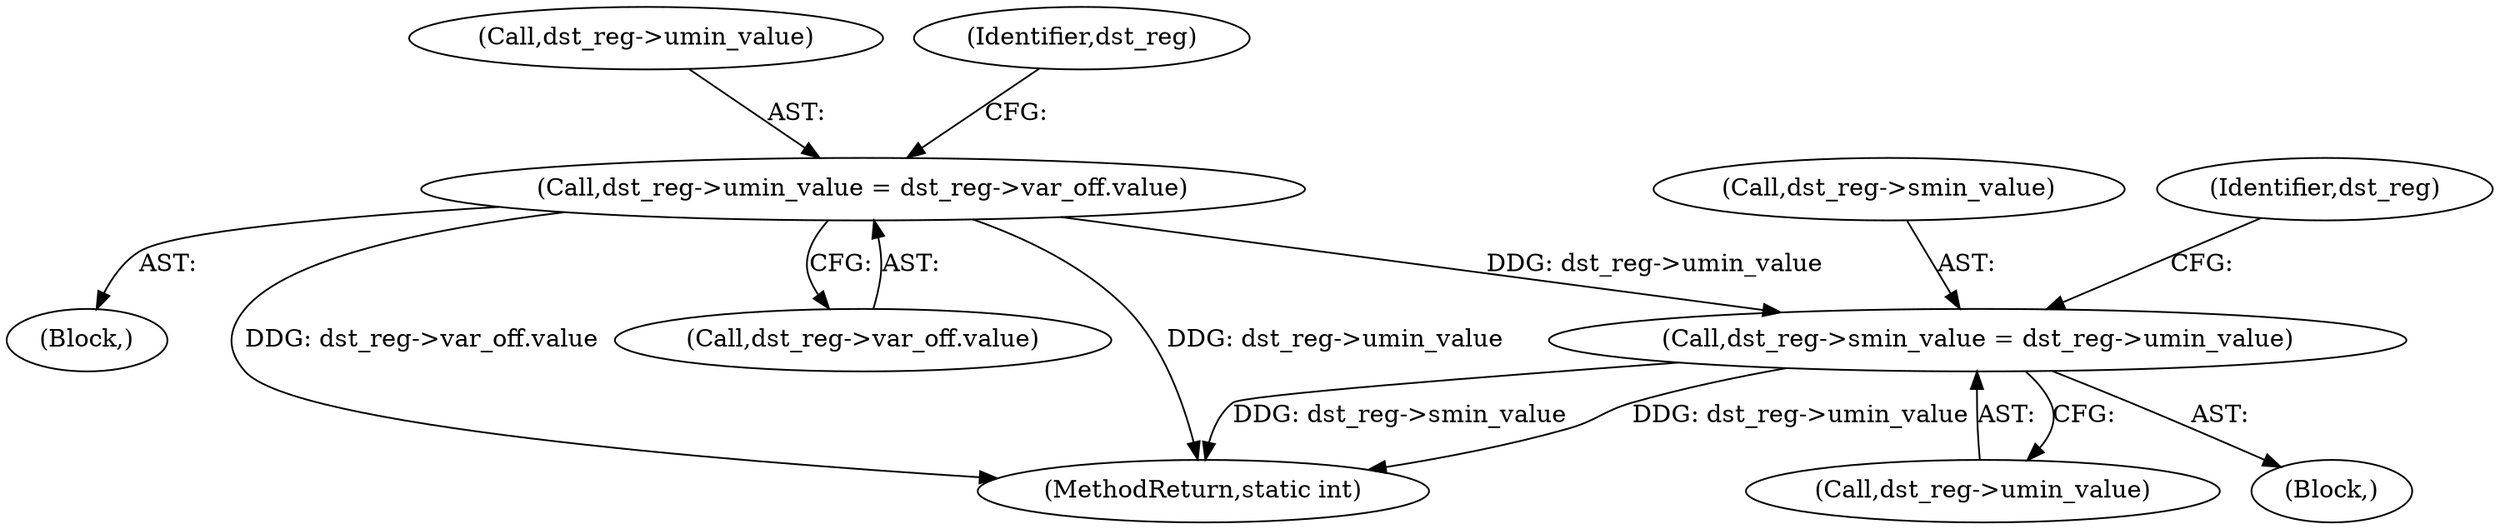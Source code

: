 digraph "0_linux_468f6eafa6c44cb2c5d8aad35e12f06c240a812a@pointer" {
"1000478" [label="(Call,dst_reg->umin_value = dst_reg->var_off.value)"];
"1000519" [label="(Call,dst_reg->smin_value = dst_reg->umin_value)"];
"1000482" [label="(Call,dst_reg->var_off.value)"];
"1000520" [label="(Call,dst_reg->smin_value)"];
"1000478" [label="(Call,dst_reg->umin_value = dst_reg->var_off.value)"];
"1000523" [label="(Call,dst_reg->umin_value)"];
"1000783" [label="(MethodReturn,static int)"];
"1000479" [label="(Call,dst_reg->umin_value)"];
"1000489" [label="(Identifier,dst_reg)"];
"1000519" [label="(Call,dst_reg->smin_value = dst_reg->umin_value)"];
"1000194" [label="(Block,)"];
"1000528" [label="(Identifier,dst_reg)"];
"1000518" [label="(Block,)"];
"1000478" -> "1000194"  [label="AST: "];
"1000478" -> "1000482"  [label="CFG: "];
"1000479" -> "1000478"  [label="AST: "];
"1000482" -> "1000478"  [label="AST: "];
"1000489" -> "1000478"  [label="CFG: "];
"1000478" -> "1000783"  [label="DDG: dst_reg->umin_value"];
"1000478" -> "1000783"  [label="DDG: dst_reg->var_off.value"];
"1000478" -> "1000519"  [label="DDG: dst_reg->umin_value"];
"1000519" -> "1000518"  [label="AST: "];
"1000519" -> "1000523"  [label="CFG: "];
"1000520" -> "1000519"  [label="AST: "];
"1000523" -> "1000519"  [label="AST: "];
"1000528" -> "1000519"  [label="CFG: "];
"1000519" -> "1000783"  [label="DDG: dst_reg->smin_value"];
"1000519" -> "1000783"  [label="DDG: dst_reg->umin_value"];
}
